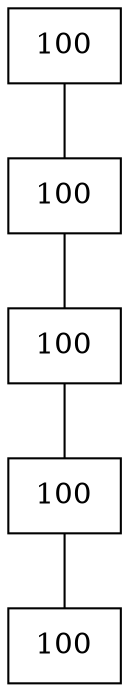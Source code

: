 graph G {
	node [shape=box];
	a -- b -- c -- d -- e;
	a [label=100];
	b [label=100];
	c [label=100];
	d [label=100];
	e [label=100];
}
